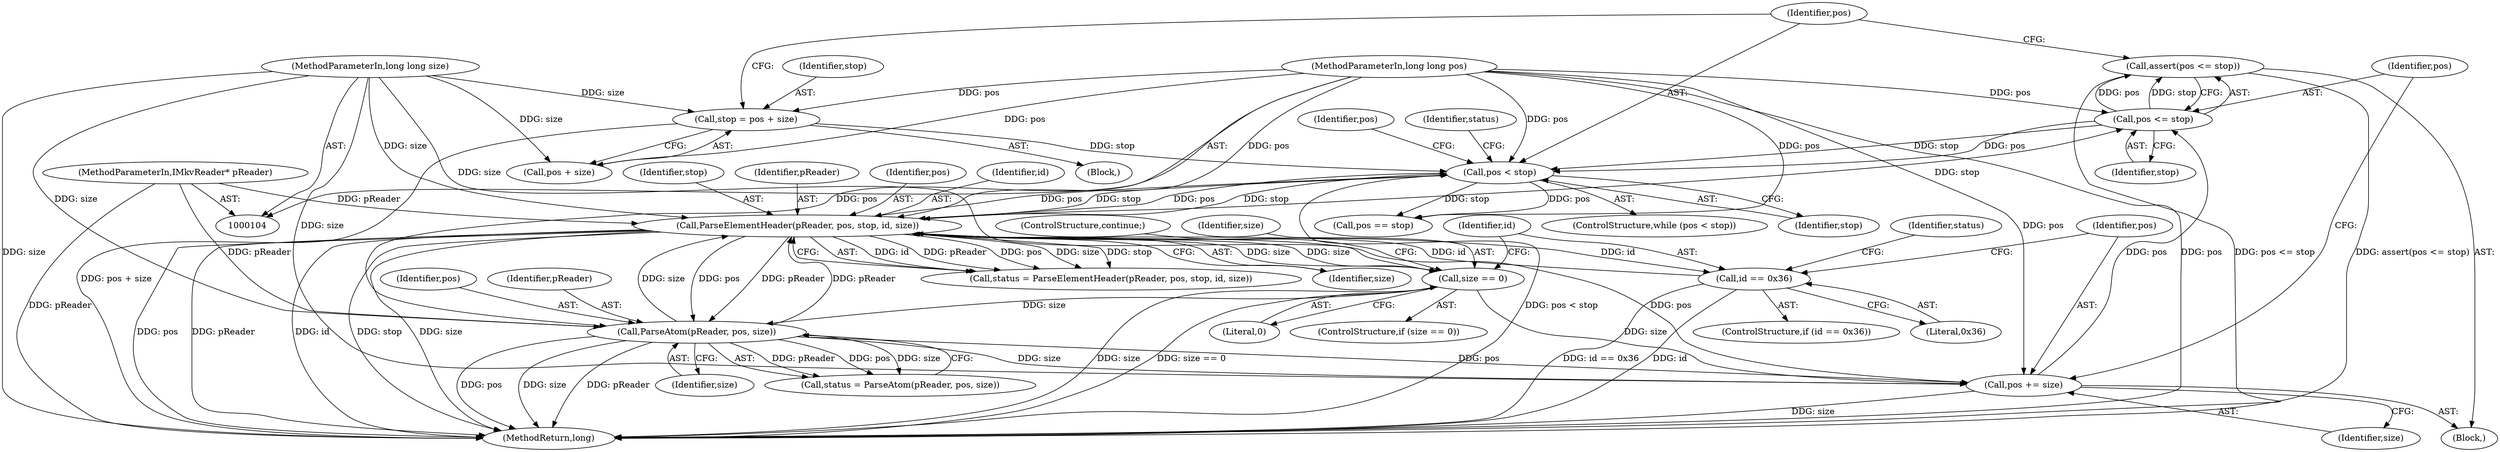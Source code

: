 digraph "1_Android_cc274e2abe8b2a6698a5c47d8aa4bb45f1f9538d_37@API" {
"1000162" [label="(Call,assert(pos <= stop))"];
"1000163" [label="(Call,pos <= stop)"];
"1000159" [label="(Call,pos += size)"];
"1000138" [label="(Call,size == 0)"];
"1000125" [label="(Call,ParseElementHeader(pReader, pos, stop, id, size))"];
"1000149" [label="(Call,ParseAtom(pReader, pos, size))"];
"1000105" [label="(MethodParameterIn,IMkvReader* pReader)"];
"1000106" [label="(MethodParameterIn,long long pos)"];
"1000107" [label="(MethodParameterIn,long long size)"];
"1000116" [label="(Call,pos < stop)"];
"1000110" [label="(Call,stop = pos + size)"];
"1000143" [label="(Call,id == 0x36)"];
"1000128" [label="(Identifier,stop)"];
"1000161" [label="(Identifier,size)"];
"1000112" [label="(Call,pos + size)"];
"1000139" [label="(Identifier,size)"];
"1000126" [label="(Identifier,pReader)"];
"1000115" [label="(ControlStructure,while (pos < stop))"];
"1000127" [label="(Identifier,pos)"];
"1000138" [label="(Call,size == 0)"];
"1000116" [label="(Call,pos < stop)"];
"1000110" [label="(Call,stop = pos + size)"];
"1000118" [label="(Identifier,stop)"];
"1000111" [label="(Identifier,stop)"];
"1000145" [label="(Literal,0x36)"];
"1000137" [label="(ControlStructure,if (size == 0))"];
"1000119" [label="(Block,)"];
"1000149" [label="(Call,ParseAtom(pReader, pos, size))"];
"1000172" [label="(MethodReturn,long)"];
"1000123" [label="(Call,status = ParseElementHeader(pReader, pos, stop, id, size))"];
"1000141" [label="(ControlStructure,continue;)"];
"1000163" [label="(Call,pos <= stop)"];
"1000162" [label="(Call,assert(pos <= stop))"];
"1000148" [label="(Identifier,status)"];
"1000160" [label="(Identifier,pos)"];
"1000117" [label="(Identifier,pos)"];
"1000129" [label="(Identifier,id)"];
"1000152" [label="(Identifier,size)"];
"1000167" [label="(Call,pos == stop)"];
"1000130" [label="(Identifier,size)"];
"1000105" [label="(MethodParameterIn,IMkvReader* pReader)"];
"1000164" [label="(Identifier,pos)"];
"1000147" [label="(Call,status = ParseAtom(pReader, pos, size))"];
"1000151" [label="(Identifier,pos)"];
"1000142" [label="(ControlStructure,if (id == 0x36))"];
"1000168" [label="(Identifier,pos)"];
"1000143" [label="(Call,id == 0x36)"];
"1000107" [label="(MethodParameterIn,long long size)"];
"1000140" [label="(Literal,0)"];
"1000106" [label="(MethodParameterIn,long long pos)"];
"1000125" [label="(Call,ParseElementHeader(pReader, pos, stop, id, size))"];
"1000165" [label="(Identifier,stop)"];
"1000124" [label="(Identifier,status)"];
"1000159" [label="(Call,pos += size)"];
"1000108" [label="(Block,)"];
"1000150" [label="(Identifier,pReader)"];
"1000144" [label="(Identifier,id)"];
"1000162" -> "1000119"  [label="AST: "];
"1000162" -> "1000163"  [label="CFG: "];
"1000163" -> "1000162"  [label="AST: "];
"1000117" -> "1000162"  [label="CFG: "];
"1000162" -> "1000172"  [label="DDG: pos <= stop"];
"1000162" -> "1000172"  [label="DDG: assert(pos <= stop)"];
"1000163" -> "1000162"  [label="DDG: pos"];
"1000163" -> "1000162"  [label="DDG: stop"];
"1000163" -> "1000165"  [label="CFG: "];
"1000164" -> "1000163"  [label="AST: "];
"1000165" -> "1000163"  [label="AST: "];
"1000163" -> "1000116"  [label="DDG: pos"];
"1000163" -> "1000116"  [label="DDG: stop"];
"1000159" -> "1000163"  [label="DDG: pos"];
"1000106" -> "1000163"  [label="DDG: pos"];
"1000125" -> "1000163"  [label="DDG: stop"];
"1000159" -> "1000119"  [label="AST: "];
"1000159" -> "1000161"  [label="CFG: "];
"1000160" -> "1000159"  [label="AST: "];
"1000161" -> "1000159"  [label="AST: "];
"1000164" -> "1000159"  [label="CFG: "];
"1000159" -> "1000172"  [label="DDG: size"];
"1000138" -> "1000159"  [label="DDG: size"];
"1000149" -> "1000159"  [label="DDG: size"];
"1000149" -> "1000159"  [label="DDG: pos"];
"1000107" -> "1000159"  [label="DDG: size"];
"1000125" -> "1000159"  [label="DDG: pos"];
"1000106" -> "1000159"  [label="DDG: pos"];
"1000138" -> "1000137"  [label="AST: "];
"1000138" -> "1000140"  [label="CFG: "];
"1000139" -> "1000138"  [label="AST: "];
"1000140" -> "1000138"  [label="AST: "];
"1000141" -> "1000138"  [label="CFG: "];
"1000144" -> "1000138"  [label="CFG: "];
"1000138" -> "1000172"  [label="DDG: size"];
"1000138" -> "1000172"  [label="DDG: size == 0"];
"1000138" -> "1000125"  [label="DDG: size"];
"1000125" -> "1000138"  [label="DDG: size"];
"1000107" -> "1000138"  [label="DDG: size"];
"1000138" -> "1000149"  [label="DDG: size"];
"1000125" -> "1000123"  [label="AST: "];
"1000125" -> "1000130"  [label="CFG: "];
"1000126" -> "1000125"  [label="AST: "];
"1000127" -> "1000125"  [label="AST: "];
"1000128" -> "1000125"  [label="AST: "];
"1000129" -> "1000125"  [label="AST: "];
"1000130" -> "1000125"  [label="AST: "];
"1000123" -> "1000125"  [label="CFG: "];
"1000125" -> "1000172"  [label="DDG: pos"];
"1000125" -> "1000172"  [label="DDG: size"];
"1000125" -> "1000172"  [label="DDG: pReader"];
"1000125" -> "1000172"  [label="DDG: id"];
"1000125" -> "1000172"  [label="DDG: stop"];
"1000125" -> "1000116"  [label="DDG: pos"];
"1000125" -> "1000116"  [label="DDG: stop"];
"1000125" -> "1000123"  [label="DDG: id"];
"1000125" -> "1000123"  [label="DDG: pReader"];
"1000125" -> "1000123"  [label="DDG: pos"];
"1000125" -> "1000123"  [label="DDG: size"];
"1000125" -> "1000123"  [label="DDG: stop"];
"1000149" -> "1000125"  [label="DDG: pReader"];
"1000149" -> "1000125"  [label="DDG: size"];
"1000105" -> "1000125"  [label="DDG: pReader"];
"1000116" -> "1000125"  [label="DDG: pos"];
"1000116" -> "1000125"  [label="DDG: stop"];
"1000106" -> "1000125"  [label="DDG: pos"];
"1000143" -> "1000125"  [label="DDG: id"];
"1000107" -> "1000125"  [label="DDG: size"];
"1000125" -> "1000143"  [label="DDG: id"];
"1000125" -> "1000149"  [label="DDG: pReader"];
"1000125" -> "1000149"  [label="DDG: pos"];
"1000149" -> "1000147"  [label="AST: "];
"1000149" -> "1000152"  [label="CFG: "];
"1000150" -> "1000149"  [label="AST: "];
"1000151" -> "1000149"  [label="AST: "];
"1000152" -> "1000149"  [label="AST: "];
"1000147" -> "1000149"  [label="CFG: "];
"1000149" -> "1000172"  [label="DDG: pReader"];
"1000149" -> "1000172"  [label="DDG: pos"];
"1000149" -> "1000172"  [label="DDG: size"];
"1000149" -> "1000147"  [label="DDG: pReader"];
"1000149" -> "1000147"  [label="DDG: pos"];
"1000149" -> "1000147"  [label="DDG: size"];
"1000105" -> "1000149"  [label="DDG: pReader"];
"1000106" -> "1000149"  [label="DDG: pos"];
"1000107" -> "1000149"  [label="DDG: size"];
"1000105" -> "1000104"  [label="AST: "];
"1000105" -> "1000172"  [label="DDG: pReader"];
"1000106" -> "1000104"  [label="AST: "];
"1000106" -> "1000172"  [label="DDG: pos"];
"1000106" -> "1000110"  [label="DDG: pos"];
"1000106" -> "1000112"  [label="DDG: pos"];
"1000106" -> "1000116"  [label="DDG: pos"];
"1000106" -> "1000167"  [label="DDG: pos"];
"1000107" -> "1000104"  [label="AST: "];
"1000107" -> "1000172"  [label="DDG: size"];
"1000107" -> "1000110"  [label="DDG: size"];
"1000107" -> "1000112"  [label="DDG: size"];
"1000116" -> "1000115"  [label="AST: "];
"1000116" -> "1000118"  [label="CFG: "];
"1000117" -> "1000116"  [label="AST: "];
"1000118" -> "1000116"  [label="AST: "];
"1000124" -> "1000116"  [label="CFG: "];
"1000168" -> "1000116"  [label="CFG: "];
"1000116" -> "1000172"  [label="DDG: pos < stop"];
"1000110" -> "1000116"  [label="DDG: stop"];
"1000116" -> "1000167"  [label="DDG: pos"];
"1000116" -> "1000167"  [label="DDG: stop"];
"1000110" -> "1000108"  [label="AST: "];
"1000110" -> "1000112"  [label="CFG: "];
"1000111" -> "1000110"  [label="AST: "];
"1000112" -> "1000110"  [label="AST: "];
"1000117" -> "1000110"  [label="CFG: "];
"1000110" -> "1000172"  [label="DDG: pos + size"];
"1000143" -> "1000142"  [label="AST: "];
"1000143" -> "1000145"  [label="CFG: "];
"1000144" -> "1000143"  [label="AST: "];
"1000145" -> "1000143"  [label="AST: "];
"1000148" -> "1000143"  [label="CFG: "];
"1000160" -> "1000143"  [label="CFG: "];
"1000143" -> "1000172"  [label="DDG: id == 0x36"];
"1000143" -> "1000172"  [label="DDG: id"];
}
